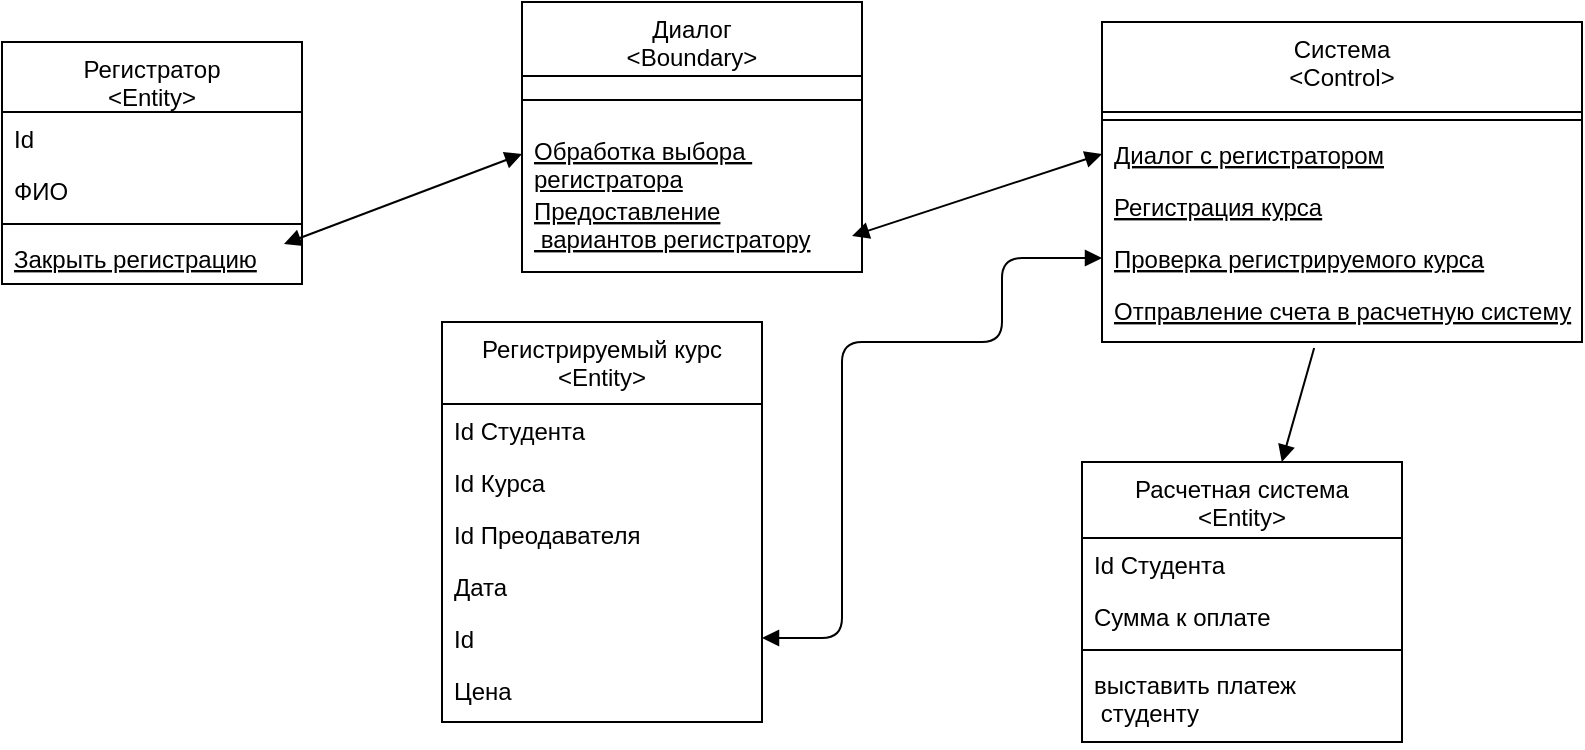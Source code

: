 <mxfile version="12.9.14" type="device"><diagram id="C5RBs43oDa-KdzZeNtuy" name="Page-1"><mxGraphModel dx="1108" dy="401" grid="1" gridSize="10" guides="1" tooltips="1" connect="1" arrows="1" fold="1" page="1" pageScale="1" pageWidth="827" pageHeight="1169" math="0" shadow="0"><root><mxCell id="WIyWlLk6GJQsqaUBKTNV-0"/><mxCell id="WIyWlLk6GJQsqaUBKTNV-1" parent="WIyWlLk6GJQsqaUBKTNV-0"/><mxCell id="j_pHk956fy-IVrkvVQ-g-51" value="Регистратор&#10;&lt;Entity&gt;" style="swimlane;fontStyle=0;align=center;verticalAlign=top;childLayout=stackLayout;horizontal=1;startSize=35;horizontalStack=0;resizeParent=1;resizeLast=0;collapsible=1;marginBottom=0;rounded=0;shadow=0;strokeWidth=1;" parent="WIyWlLk6GJQsqaUBKTNV-1" vertex="1"><mxGeometry x="20" y="30" width="150" height="121" as="geometry"><mxRectangle x="130" y="380" width="160" height="26" as="alternateBounds"/></mxGeometry></mxCell><mxCell id="j_pHk956fy-IVrkvVQ-g-52" value="Id" style="text;align=left;verticalAlign=top;spacingLeft=4;spacingRight=4;overflow=hidden;rotatable=0;points=[[0,0.5],[1,0.5]];portConstraint=eastwest;" parent="j_pHk956fy-IVrkvVQ-g-51" vertex="1"><mxGeometry y="35" width="150" height="26" as="geometry"/></mxCell><mxCell id="j_pHk956fy-IVrkvVQ-g-53" value="ФИО" style="text;align=left;verticalAlign=top;spacingLeft=4;spacingRight=4;overflow=hidden;rotatable=0;points=[[0,0.5],[1,0.5]];portConstraint=eastwest;rounded=0;shadow=0;html=0;" parent="j_pHk956fy-IVrkvVQ-g-51" vertex="1"><mxGeometry y="61" width="150" height="26" as="geometry"/></mxCell><mxCell id="j_pHk956fy-IVrkvVQ-g-54" value="" style="line;html=1;strokeWidth=1;align=left;verticalAlign=middle;spacingTop=-1;spacingLeft=3;spacingRight=3;rotatable=0;labelPosition=right;points=[];portConstraint=eastwest;" parent="j_pHk956fy-IVrkvVQ-g-51" vertex="1"><mxGeometry y="87" width="150" height="8" as="geometry"/></mxCell><mxCell id="j_pHk956fy-IVrkvVQ-g-55" value="Закрыть регистрацию" style="text;align=left;verticalAlign=top;spacingLeft=4;spacingRight=4;overflow=hidden;rotatable=0;points=[[0,0.5],[1,0.5]];portConstraint=eastwest;fontStyle=4" parent="j_pHk956fy-IVrkvVQ-g-51" vertex="1"><mxGeometry y="95" width="150" height="26" as="geometry"/></mxCell><mxCell id="j_pHk956fy-IVrkvVQ-g-59" value="Система&#10;&lt;Control&gt;" style="swimlane;fontStyle=0;align=center;verticalAlign=top;childLayout=stackLayout;horizontal=1;startSize=45;horizontalStack=0;resizeParent=1;resizeLast=0;collapsible=1;marginBottom=0;rounded=0;shadow=0;strokeWidth=1;" parent="WIyWlLk6GJQsqaUBKTNV-1" vertex="1"><mxGeometry x="570" y="20" width="240" height="160" as="geometry"><mxRectangle x="130" y="380" width="160" height="26" as="alternateBounds"/></mxGeometry></mxCell><mxCell id="j_pHk956fy-IVrkvVQ-g-60" value="" style="line;html=1;strokeWidth=1;align=left;verticalAlign=middle;spacingTop=-1;spacingLeft=3;spacingRight=3;rotatable=0;labelPosition=right;points=[];portConstraint=eastwest;" parent="j_pHk956fy-IVrkvVQ-g-59" vertex="1"><mxGeometry y="45" width="240" height="8" as="geometry"/></mxCell><mxCell id="j_pHk956fy-IVrkvVQ-g-61" value="Диалог с регистратором" style="text;align=left;verticalAlign=top;spacingLeft=4;spacingRight=4;overflow=hidden;rotatable=0;points=[[0,0.5],[1,0.5]];portConstraint=eastwest;fontStyle=4" parent="j_pHk956fy-IVrkvVQ-g-59" vertex="1"><mxGeometry y="53" width="240" height="26" as="geometry"/></mxCell><mxCell id="j_pHk956fy-IVrkvVQ-g-65" value="Регистрация курса" style="text;align=left;verticalAlign=top;spacingLeft=4;spacingRight=4;overflow=hidden;rotatable=0;points=[[0,0.5],[1,0.5]];portConstraint=eastwest;fontStyle=4" parent="j_pHk956fy-IVrkvVQ-g-59" vertex="1"><mxGeometry y="79" width="240" height="26" as="geometry"/></mxCell><mxCell id="LAFps4dnw3kkb_HxyyIc-11" value="Проверка регистрируемого курса" style="text;align=left;verticalAlign=top;spacingLeft=4;spacingRight=4;overflow=hidden;rotatable=0;points=[[0,0.5],[1,0.5]];portConstraint=eastwest;fontStyle=4" vertex="1" parent="j_pHk956fy-IVrkvVQ-g-59"><mxGeometry y="105" width="240" height="26" as="geometry"/></mxCell><mxCell id="LAFps4dnw3kkb_HxyyIc-17" value="Отправление счета в расчетную систему" style="text;align=left;verticalAlign=top;spacingLeft=4;spacingRight=4;overflow=hidden;rotatable=0;points=[[0,0.5],[1,0.5]];portConstraint=eastwest;fontStyle=4" vertex="1" parent="j_pHk956fy-IVrkvVQ-g-59"><mxGeometry y="131" width="240" height="26" as="geometry"/></mxCell><mxCell id="zkfFHV4jXpPFQw0GAbJ--6" value="Диалог&#10;&lt;Boundary&gt;" style="swimlane;fontStyle=0;align=center;verticalAlign=top;childLayout=stackLayout;horizontal=1;startSize=37;horizontalStack=0;resizeParent=1;resizeLast=0;collapsible=1;marginBottom=0;rounded=0;shadow=0;strokeWidth=1;" parent="WIyWlLk6GJQsqaUBKTNV-1" vertex="1"><mxGeometry x="280" y="10" width="170" height="135" as="geometry"><mxRectangle x="130" y="380" width="160" height="26" as="alternateBounds"/></mxGeometry></mxCell><mxCell id="zkfFHV4jXpPFQw0GAbJ--9" value="" style="line;html=1;strokeWidth=1;align=left;verticalAlign=middle;spacingTop=-1;spacingLeft=3;spacingRight=3;rotatable=0;labelPosition=right;points=[];portConstraint=eastwest;" parent="zkfFHV4jXpPFQw0GAbJ--6" vertex="1"><mxGeometry y="37" width="170" height="24" as="geometry"/></mxCell><mxCell id="zkfFHV4jXpPFQw0GAbJ--10" value="Обработка выбора &#10;регистратора" style="text;align=left;verticalAlign=top;spacingLeft=4;spacingRight=4;overflow=hidden;rotatable=0;points=[[0,0.5],[1,0.5]];portConstraint=eastwest;fontStyle=4" parent="zkfFHV4jXpPFQw0GAbJ--6" vertex="1"><mxGeometry y="61" width="170" height="30" as="geometry"/></mxCell><mxCell id="j_pHk956fy-IVrkvVQ-g-62" value="Предоставление&#10; вариантов регистратору" style="text;align=left;verticalAlign=top;spacingLeft=4;spacingRight=4;overflow=hidden;rotatable=0;points=[[0,0.5],[1,0.5]];portConstraint=eastwest;fontStyle=4" parent="zkfFHV4jXpPFQw0GAbJ--6" vertex="1"><mxGeometry y="91" width="170" height="36" as="geometry"/></mxCell><mxCell id="LAFps4dnw3kkb_HxyyIc-9" value="" style="html=1;verticalAlign=bottom;endArrow=block;exitX=0.442;exitY=1.231;exitDx=0;exitDy=0;exitPerimeter=0;" edge="1" parent="WIyWlLk6GJQsqaUBKTNV-1" source="LAFps4dnw3kkb_HxyyIc-17" target="j_pHk956fy-IVrkvVQ-g-67"><mxGeometry width="80" relative="1" as="geometry"><mxPoint x="680" y="200" as="sourcePoint"/><mxPoint x="570" y="190" as="targetPoint"/></mxGeometry></mxCell><mxCell id="zkfFHV4jXpPFQw0GAbJ--17" value="Регистрируемый курс&#10;&lt;Entity&gt;" style="swimlane;fontStyle=0;align=center;verticalAlign=top;childLayout=stackLayout;horizontal=1;startSize=41;horizontalStack=0;resizeParent=1;resizeLast=0;collapsible=1;marginBottom=0;rounded=0;shadow=0;strokeWidth=1;" parent="WIyWlLk6GJQsqaUBKTNV-1" vertex="1"><mxGeometry x="240" y="170" width="160" height="200" as="geometry"><mxRectangle x="550" y="140" width="160" height="26" as="alternateBounds"/></mxGeometry></mxCell><mxCell id="zkfFHV4jXpPFQw0GAbJ--18" value="Id Студента" style="text;align=left;verticalAlign=top;spacingLeft=4;spacingRight=4;overflow=hidden;rotatable=0;points=[[0,0.5],[1,0.5]];portConstraint=eastwest;" parent="zkfFHV4jXpPFQw0GAbJ--17" vertex="1"><mxGeometry y="41" width="160" height="26" as="geometry"/></mxCell><mxCell id="zkfFHV4jXpPFQw0GAbJ--19" value="Id Курса" style="text;align=left;verticalAlign=top;spacingLeft=4;spacingRight=4;overflow=hidden;rotatable=0;points=[[0,0.5],[1,0.5]];portConstraint=eastwest;rounded=0;shadow=0;html=0;" parent="zkfFHV4jXpPFQw0GAbJ--17" vertex="1"><mxGeometry y="67" width="160" height="26" as="geometry"/></mxCell><mxCell id="zkfFHV4jXpPFQw0GAbJ--20" value="Id Преодавателя" style="text;align=left;verticalAlign=top;spacingLeft=4;spacingRight=4;overflow=hidden;rotatable=0;points=[[0,0.5],[1,0.5]];portConstraint=eastwest;rounded=0;shadow=0;html=0;" parent="zkfFHV4jXpPFQw0GAbJ--17" vertex="1"><mxGeometry y="93" width="160" height="26" as="geometry"/></mxCell><mxCell id="zkfFHV4jXpPFQw0GAbJ--21" value="Дата" style="text;align=left;verticalAlign=top;spacingLeft=4;spacingRight=4;overflow=hidden;rotatable=0;points=[[0,0.5],[1,0.5]];portConstraint=eastwest;rounded=0;shadow=0;html=0;" parent="zkfFHV4jXpPFQw0GAbJ--17" vertex="1"><mxGeometry y="119" width="160" height="26" as="geometry"/></mxCell><mxCell id="LAFps4dnw3kkb_HxyyIc-10" value="Id" style="text;align=left;verticalAlign=top;spacingLeft=4;spacingRight=4;overflow=hidden;rotatable=0;points=[[0,0.5],[1,0.5]];portConstraint=eastwest;rounded=0;shadow=0;html=0;" vertex="1" parent="zkfFHV4jXpPFQw0GAbJ--17"><mxGeometry y="145" width="160" height="26" as="geometry"/></mxCell><mxCell id="LAFps4dnw3kkb_HxyyIc-14" value="Цена" style="text;align=left;verticalAlign=top;spacingLeft=4;spacingRight=4;overflow=hidden;rotatable=0;points=[[0,0.5],[1,0.5]];portConstraint=eastwest;rounded=0;shadow=0;html=0;" vertex="1" parent="zkfFHV4jXpPFQw0GAbJ--17"><mxGeometry y="171" width="160" height="29" as="geometry"/></mxCell><mxCell id="LAFps4dnw3kkb_HxyyIc-16" value="" style="endArrow=block;startArrow=block;endFill=1;startFill=1;html=1;entryX=0;entryY=0.5;entryDx=0;entryDy=0;exitX=1;exitY=0.5;exitDx=0;exitDy=0;" edge="1" parent="WIyWlLk6GJQsqaUBKTNV-1" source="LAFps4dnw3kkb_HxyyIc-10" target="LAFps4dnw3kkb_HxyyIc-11"><mxGeometry width="160" relative="1" as="geometry"><mxPoint x="330" y="210" as="sourcePoint"/><mxPoint x="490" y="210" as="targetPoint"/><Array as="points"><mxPoint x="440" y="328"/><mxPoint x="440" y="180"/><mxPoint x="520" y="180"/><mxPoint x="520" y="138"/></Array></mxGeometry></mxCell><mxCell id="j_pHk956fy-IVrkvVQ-g-67" value="Расчетная система&#10;&lt;Entity&gt;" style="swimlane;fontStyle=0;align=center;verticalAlign=top;childLayout=stackLayout;horizontal=1;startSize=38;horizontalStack=0;resizeParent=1;resizeLast=0;collapsible=1;marginBottom=0;rounded=0;shadow=0;strokeWidth=1;" parent="WIyWlLk6GJQsqaUBKTNV-1" vertex="1"><mxGeometry x="560" y="240" width="160" height="140" as="geometry"><mxRectangle x="550" y="140" width="160" height="26" as="alternateBounds"/></mxGeometry></mxCell><mxCell id="j_pHk956fy-IVrkvVQ-g-68" value="Id Студента" style="text;align=left;verticalAlign=top;spacingLeft=4;spacingRight=4;overflow=hidden;rotatable=0;points=[[0,0.5],[1,0.5]];portConstraint=eastwest;" parent="j_pHk956fy-IVrkvVQ-g-67" vertex="1"><mxGeometry y="38" width="160" height="26" as="geometry"/></mxCell><mxCell id="j_pHk956fy-IVrkvVQ-g-69" value="Сумма к оплате" style="text;align=left;verticalAlign=top;spacingLeft=4;spacingRight=4;overflow=hidden;rotatable=0;points=[[0,0.5],[1,0.5]];portConstraint=eastwest;rounded=0;shadow=0;html=0;" parent="j_pHk956fy-IVrkvVQ-g-67" vertex="1"><mxGeometry y="64" width="160" height="26" as="geometry"/></mxCell><mxCell id="j_pHk956fy-IVrkvVQ-g-73" value="" style="line;html=1;strokeWidth=1;align=left;verticalAlign=middle;spacingTop=-1;spacingLeft=3;spacingRight=3;rotatable=0;labelPosition=right;points=[];portConstraint=eastwest;" parent="j_pHk956fy-IVrkvVQ-g-67" vertex="1"><mxGeometry y="90" width="160" height="8" as="geometry"/></mxCell><mxCell id="LAFps4dnw3kkb_HxyyIc-15" value="выставить платеж&#10; студенту" style="text;align=left;verticalAlign=top;spacingLeft=4;spacingRight=4;overflow=hidden;rotatable=0;points=[[0,0.5],[1,0.5]];portConstraint=eastwest;rounded=0;shadow=0;html=0;" vertex="1" parent="j_pHk956fy-IVrkvVQ-g-67"><mxGeometry y="98" width="160" height="42" as="geometry"/></mxCell><mxCell id="LAFps4dnw3kkb_HxyyIc-18" value="" style="endArrow=block;startArrow=block;endFill=1;startFill=1;html=1;entryX=0;entryY=0.5;entryDx=0;entryDy=0;exitX=0.971;exitY=0.722;exitDx=0;exitDy=0;exitPerimeter=0;" edge="1" parent="WIyWlLk6GJQsqaUBKTNV-1" source="j_pHk956fy-IVrkvVQ-g-62" target="j_pHk956fy-IVrkvVQ-g-61"><mxGeometry width="160" relative="1" as="geometry"><mxPoint x="330" y="210" as="sourcePoint"/><mxPoint x="490" y="210" as="targetPoint"/></mxGeometry></mxCell><mxCell id="LAFps4dnw3kkb_HxyyIc-19" value="" style="endArrow=block;startArrow=block;endFill=1;startFill=1;html=1;entryX=0.94;entryY=0.231;entryDx=0;entryDy=0;exitX=0;exitY=0.5;exitDx=0;exitDy=0;entryPerimeter=0;" edge="1" parent="WIyWlLk6GJQsqaUBKTNV-1" source="zkfFHV4jXpPFQw0GAbJ--10" target="j_pHk956fy-IVrkvVQ-g-55"><mxGeometry width="160" relative="1" as="geometry"><mxPoint x="455.07" y="136.992" as="sourcePoint"/><mxPoint x="580" y="96" as="targetPoint"/></mxGeometry></mxCell></root></mxGraphModel></diagram></mxfile>